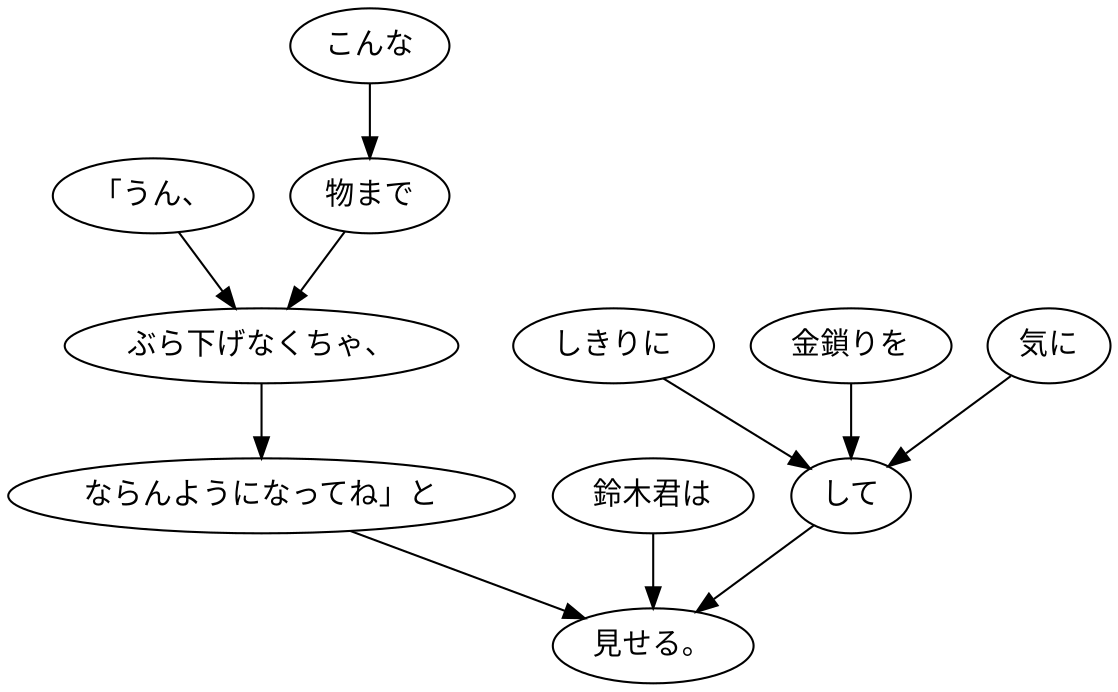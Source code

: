 digraph graph2317 {
	node0 [label="「うん、"];
	node1 [label="こんな"];
	node2 [label="物まで"];
	node3 [label="ぶら下げなくちゃ、"];
	node4 [label="ならんようになってね」と"];
	node5 [label="鈴木君は"];
	node6 [label="しきりに"];
	node7 [label="金鎖りを"];
	node8 [label="気に"];
	node9 [label="して"];
	node10 [label="見せる。"];
	node0 -> node3;
	node1 -> node2;
	node2 -> node3;
	node3 -> node4;
	node4 -> node10;
	node5 -> node10;
	node6 -> node9;
	node7 -> node9;
	node8 -> node9;
	node9 -> node10;
}
